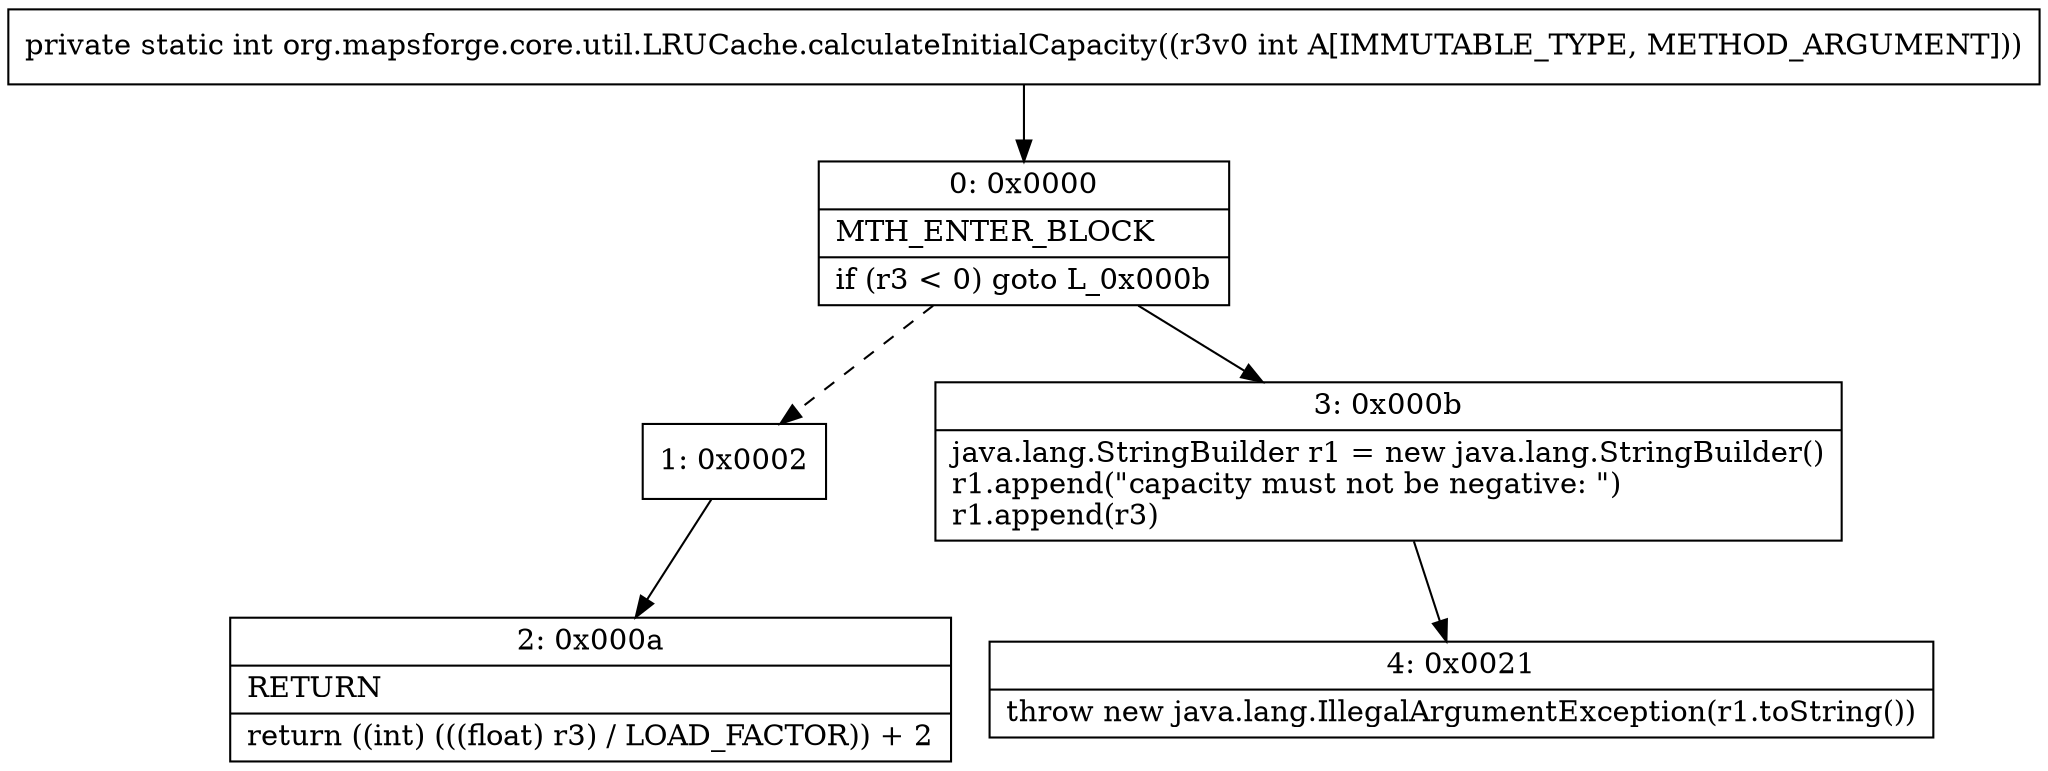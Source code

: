 digraph "CFG fororg.mapsforge.core.util.LRUCache.calculateInitialCapacity(I)I" {
Node_0 [shape=record,label="{0\:\ 0x0000|MTH_ENTER_BLOCK\l|if (r3 \< 0) goto L_0x000b\l}"];
Node_1 [shape=record,label="{1\:\ 0x0002}"];
Node_2 [shape=record,label="{2\:\ 0x000a|RETURN\l|return ((int) (((float) r3) \/ LOAD_FACTOR)) + 2\l}"];
Node_3 [shape=record,label="{3\:\ 0x000b|java.lang.StringBuilder r1 = new java.lang.StringBuilder()\lr1.append(\"capacity must not be negative: \")\lr1.append(r3)\l}"];
Node_4 [shape=record,label="{4\:\ 0x0021|throw new java.lang.IllegalArgumentException(r1.toString())\l}"];
MethodNode[shape=record,label="{private static int org.mapsforge.core.util.LRUCache.calculateInitialCapacity((r3v0 int A[IMMUTABLE_TYPE, METHOD_ARGUMENT])) }"];
MethodNode -> Node_0;
Node_0 -> Node_1[style=dashed];
Node_0 -> Node_3;
Node_1 -> Node_2;
Node_3 -> Node_4;
}

